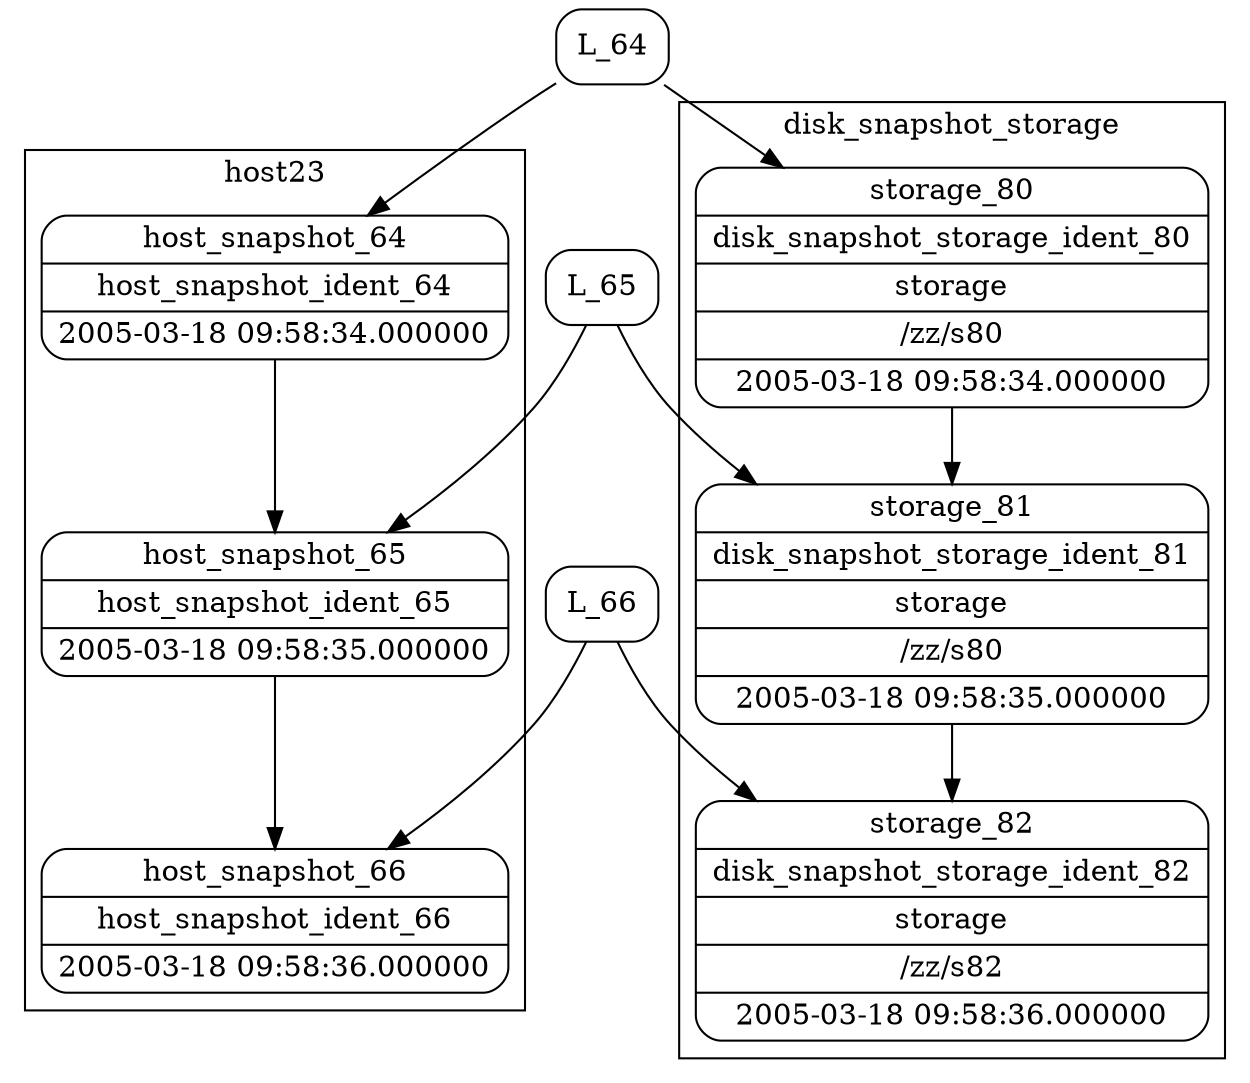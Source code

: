 digraph structs{
rankdir=TB
node[shape=record]
subgraph cluster_host23{
        label = "host23"
        node[shape=record]
        Host_snapshot_64 [label="{<f0> host_snapshot_64|<f1> host_snapshot_ident_64|<f2> 2005-03-18 09:58:34.000000}" shape=Mrecord];
Host_snapshot_65 [label="{<f0> host_snapshot_65|<f1> host_snapshot_ident_65|<f2> 2005-03-18 09:58:35.000000}" shape=Mrecord];
Host_snapshot_66 [label="{<f0> host_snapshot_66|<f1> host_snapshot_ident_66|<f2> 2005-03-18 09:58:36.000000}" shape=Mrecord];
Host_snapshot_64->Host_snapshot_65->Host_snapshot_66;
}
subgraph cluster_storage{
            label = "disk_snapshot_storage"
            node[shape=record]
            Storage_80 [label="{<f0> storage_80|<f1> disk_snapshot_storage_ident_80|<f2> storage|<f3> /zz/s80|<f4> 2005-03-18 09:58:34.000000}" shape=Mrecord];
Storage_81 [label="{<f0> storage_81|<f1> disk_snapshot_storage_ident_81|<f2> storage|<f3> /zz/s80|<f4> 2005-03-18 09:58:35.000000}" shape=Mrecord];
Storage_82 [label="{<f0> storage_82|<f1> disk_snapshot_storage_ident_82|<f2> storage|<f3> /zz/s82|<f4> 2005-03-18 09:58:36.000000}" shape=Mrecord];
Storage_80 -> Storage_81;Storage_81 -> Storage_82;}
Locator_64 [label="<f0> L_64" shape=Mrecord];
Locator_65 [label="<f0> L_65" shape=Mrecord];
Locator_66 [label="<f0> L_66" shape=Mrecord];
Locator_64 -> Host_snapshot_64;
Locator_65 -> Host_snapshot_65;
Locator_66 -> Host_snapshot_66;
Locator_64 -> Storage_80;
Locator_65 -> Storage_81;
Locator_66 -> Storage_82;
}
